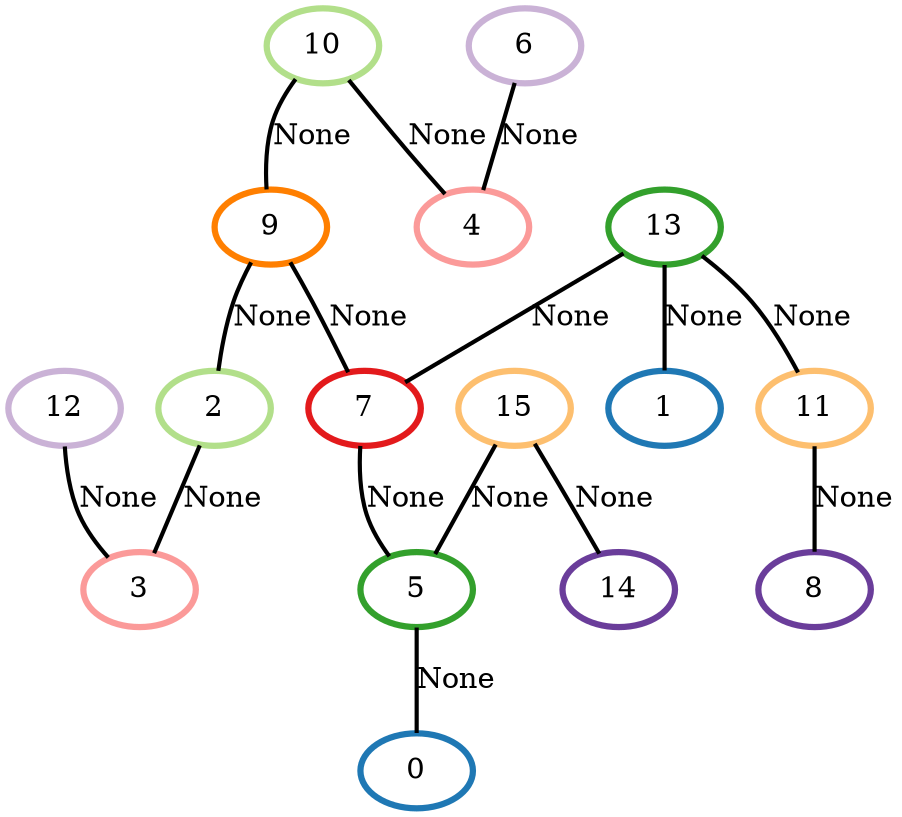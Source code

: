 graph G {
    0 [penwidth=3,label="0",color=2, colorscheme=paired12]
    1 [penwidth=3,label="1",color=2, colorscheme=paired12]
    2 [penwidth=3,label="2",color=3, colorscheme=paired12]
    3 [penwidth=3,label="3",color=5, colorscheme=paired12]
    4 [penwidth=3,label="4",color=5, colorscheme=paired12]
    5 [penwidth=3,label="5",color=4, colorscheme=paired12]
    6 [penwidth=3,label="6",color=9, colorscheme=paired12]
    7 [penwidth=3,label="7",color=6, colorscheme=paired12]
    8 [penwidth=3,label="8",color=10, colorscheme=paired12]
    9 [penwidth=3,label="9",color=8, colorscheme=paired12]
    10 [penwidth=3,label="10",color=3, colorscheme=paired12]
    11 [penwidth=3,label="11",color=7, colorscheme=paired12]
    12 [penwidth=3,label="12",color=9, colorscheme=paired12]
    13 [penwidth=3,label="13",color=4, colorscheme=paired12]
    14 [penwidth=3,label="14",color=10, colorscheme=paired12]
    15 [penwidth=3,label="15",color=7, colorscheme=paired12]

    13--1 [penwidth=2,label="None"]
    12--3 [penwidth=2,label="None"]
    10--9 [penwidth=2,label="None"]
    10--4 [penwidth=2,label="None"]
    6--4 [penwidth=2,label="None"]
    13--11 [penwidth=2,label="None"]
    15--14 [penwidth=2,label="None"]
    9--2 [penwidth=2,label="None"]
    15--5 [penwidth=2,label="None"]
    9--7 [penwidth=2,label="None"]
    11--8 [penwidth=2,label="None"]
    7--5 [penwidth=2,label="None"]
    2--3 [penwidth=2,label="None"]
    5--0 [penwidth=2,label="None"]
    13--7 [penwidth=2,label="None"]
}